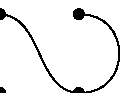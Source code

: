 % Assignment #1: Draw different style of curves

%***************************************************
% S-curve 
%***************************************************
beginfig(1)
    draw (0,0) .. (0,1cm) .. (1cm,0) .. (1cm,1cm);
    draw (0,0)     withpen pencircle scaled 4bp;
    draw (0,1cm)   withpen pencircle scaled 4bp;
    draw (1cm,0)   withpen pencircle scaled 4bp;
    draw (1cm,1cm) withpen pencircle scaled 4bp;
  
endfig;

%***************************************************
% U-curve
%***************************************************
beginfig(2)
    draw (0,0) -- (0,1cm) .. (1cm,0) .. (1cm,1cm);
  
endfig;

%***************************************************
% Inverted S-curve
%***************************************************
beginfig(3)
    draw (0,0) --- (0,1cm) .. (1cm,0) .. (1cm,1cm);
  
endfig;

%***************************************************
%Cyclic-8-like curve
%***************************************************
beginfig(4)
    draw (0,0) .. (0,1cm) .. (1cm,0) .. (1cm,1cm)
         .. cycle;
  
endfig;


%***************************************************
% Hump like curve
%***************************************************
beginfig(5)
    draw (0,0){(0,1)} .. (2cm,0){(1,0)};
  
endfig;


%***************************************************
% Inverted flexible S-curve
%***************************************************
beginfig(6)
  draw (0,0){up} .. (2cm,0){up};
endfig;


%***************************************************
%Parabolic Shaped curve
%***************************************************

beginfig(7)
    draw (0,0) .. tension 2 ..
         (1cm,1cm) .. (2cm,0);
  
endfig;


%***************************************************
% Cyclic flower curve
%***************************************************
beginfig(8)
  draw (0,u)         {right}    .. tension 4 ..
       ( u*dir -150 ){dir 120}  .. tension 4 ..
       ( u*dir -30  ){dir -120} .. tension 4 ..
  cycle;
endfig;

%***************************************************
% Family of curves
%***************************************************
beginfig(9)
    path p;
    p := (5mm,-5mm) {right} .. (2cm,0);
    draw p;
    draw p rotated 10;
    draw p rotated 20;
    draw p rotated 30;
    draw p rotated 40;
    draw p rotated 50;
    draw p rotated 60;
    draw p rotated 70;
    draw p rotated 80;
    draw p rotated 90;
  
endfig;



%***************************************************
% A semi-circle curve
%***************************************************
beginfig(10)
    draw (0,0) .. (1cm,1cm) .. (2cm,0);
  
endfig;


%***************************************************


